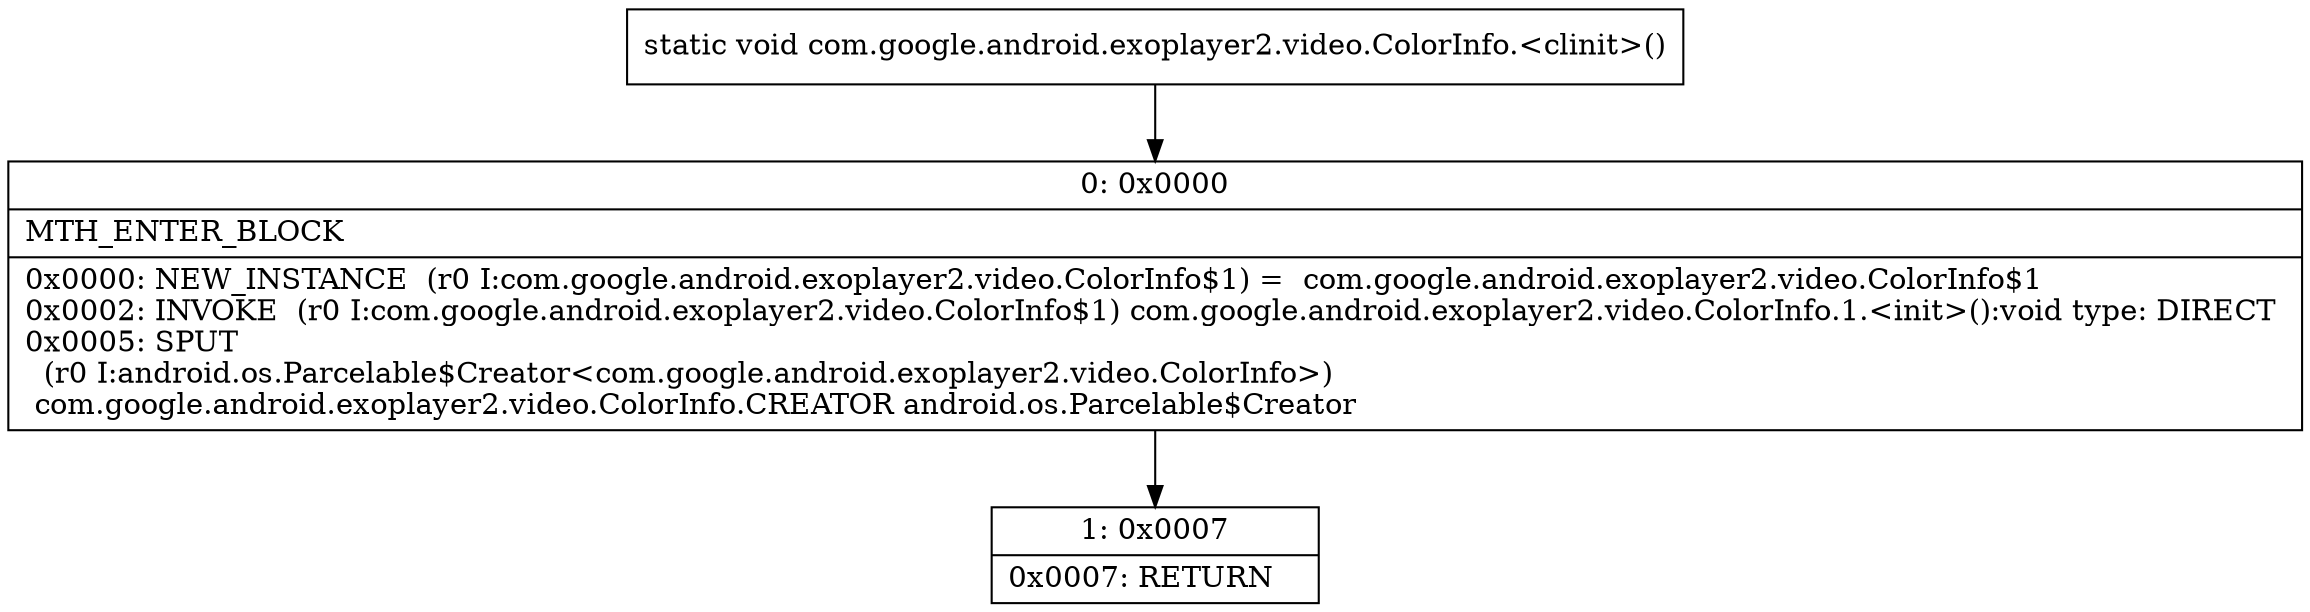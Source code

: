 digraph "CFG forcom.google.android.exoplayer2.video.ColorInfo.\<clinit\>()V" {
Node_0 [shape=record,label="{0\:\ 0x0000|MTH_ENTER_BLOCK\l|0x0000: NEW_INSTANCE  (r0 I:com.google.android.exoplayer2.video.ColorInfo$1) =  com.google.android.exoplayer2.video.ColorInfo$1 \l0x0002: INVOKE  (r0 I:com.google.android.exoplayer2.video.ColorInfo$1) com.google.android.exoplayer2.video.ColorInfo.1.\<init\>():void type: DIRECT \l0x0005: SPUT  \l  (r0 I:android.os.Parcelable$Creator\<com.google.android.exoplayer2.video.ColorInfo\>)\l com.google.android.exoplayer2.video.ColorInfo.CREATOR android.os.Parcelable$Creator \l}"];
Node_1 [shape=record,label="{1\:\ 0x0007|0x0007: RETURN   \l}"];
MethodNode[shape=record,label="{static void com.google.android.exoplayer2.video.ColorInfo.\<clinit\>() }"];
MethodNode -> Node_0;
Node_0 -> Node_1;
}

